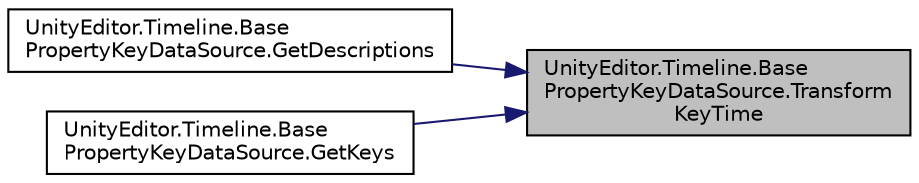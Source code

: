 digraph "UnityEditor.Timeline.BasePropertyKeyDataSource.TransformKeyTime"
{
 // LATEX_PDF_SIZE
  edge [fontname="Helvetica",fontsize="10",labelfontname="Helvetica",labelfontsize="10"];
  node [fontname="Helvetica",fontsize="10",shape=record];
  rankdir="RL";
  Node1 [label="UnityEditor.Timeline.Base\lPropertyKeyDataSource.Transform\lKeyTime",height=0.2,width=0.4,color="black", fillcolor="grey75", style="filled", fontcolor="black",tooltip=" "];
  Node1 -> Node2 [dir="back",color="midnightblue",fontsize="10",style="solid",fontname="Helvetica"];
  Node2 [label="UnityEditor.Timeline.Base\lPropertyKeyDataSource.GetDescriptions",height=0.2,width=0.4,color="black", fillcolor="white", style="filled",URL="$class_unity_editor_1_1_timeline_1_1_base_property_key_data_source.html#a4fa50fd387a4527214ce6d785822612d",tooltip=" "];
  Node1 -> Node3 [dir="back",color="midnightblue",fontsize="10",style="solid",fontname="Helvetica"];
  Node3 [label="UnityEditor.Timeline.Base\lPropertyKeyDataSource.GetKeys",height=0.2,width=0.4,color="black", fillcolor="white", style="filled",URL="$class_unity_editor_1_1_timeline_1_1_base_property_key_data_source.html#a75d677977cb9107ca05cf83f9787d320",tooltip=" "];
}
